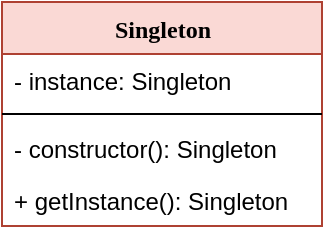 <mxfile version="14.0.5" type="device"><diagram name="Page-1" id="9f46799a-70d6-7492-0946-bef42562c5a5"><mxGraphModel dx="1374" dy="713" grid="1" gridSize="10" guides="1" tooltips="1" connect="1" arrows="1" fold="1" page="1" pageScale="1" pageWidth="1100" pageHeight="850" background="#ffffff" math="0" shadow="0"><root><mxCell id="0"/><mxCell id="1" parent="0"/><mxCell id="ZSr5cvUZmHu-_0xO7EGU-1" value="Singleton" style="swimlane;html=1;fontStyle=1;align=center;verticalAlign=top;childLayout=stackLayout;horizontal=1;startSize=26;horizontalStack=0;resizeParent=1;resizeLast=0;collapsible=1;marginBottom=0;swimlaneFillColor=#ffffff;rounded=0;shadow=0;comic=0;labelBackgroundColor=none;strokeWidth=1;fillColor=#fad9d5;fontFamily=Verdana;fontSize=12;strokeColor=#ae4132;" vertex="1" parent="1"><mxGeometry x="130" y="80" width="160" height="112" as="geometry"/></mxCell><mxCell id="ZSr5cvUZmHu-_0xO7EGU-2" value="- instance: Singleton" style="text;html=1;strokeColor=none;fillColor=none;align=left;verticalAlign=top;spacingLeft=4;spacingRight=4;whiteSpace=wrap;overflow=hidden;rotatable=0;points=[[0,0.5],[1,0.5]];portConstraint=eastwest;" vertex="1" parent="ZSr5cvUZmHu-_0xO7EGU-1"><mxGeometry y="26" width="160" height="26" as="geometry"/></mxCell><mxCell id="ZSr5cvUZmHu-_0xO7EGU-7" value="" style="line;html=1;strokeWidth=1;fillColor=none;align=left;verticalAlign=middle;spacingTop=-1;spacingLeft=3;spacingRight=3;rotatable=0;labelPosition=right;points=[];portConstraint=eastwest;" vertex="1" parent="ZSr5cvUZmHu-_0xO7EGU-1"><mxGeometry y="52" width="160" height="8" as="geometry"/></mxCell><mxCell id="ZSr5cvUZmHu-_0xO7EGU-12" value="- constructor(): Singleton" style="text;html=1;strokeColor=none;fillColor=none;align=left;verticalAlign=top;spacingLeft=4;spacingRight=4;whiteSpace=wrap;overflow=hidden;rotatable=0;points=[[0,0.5],[1,0.5]];portConstraint=eastwest;" vertex="1" parent="ZSr5cvUZmHu-_0xO7EGU-1"><mxGeometry y="60" width="160" height="26" as="geometry"/></mxCell><mxCell id="ZSr5cvUZmHu-_0xO7EGU-8" value="+ getInstance(): Singleton" style="text;html=1;strokeColor=none;fillColor=none;align=left;verticalAlign=top;spacingLeft=4;spacingRight=4;whiteSpace=wrap;overflow=hidden;rotatable=0;points=[[0,0.5],[1,0.5]];portConstraint=eastwest;" vertex="1" parent="ZSr5cvUZmHu-_0xO7EGU-1"><mxGeometry y="86" width="160" height="26" as="geometry"/></mxCell></root></mxGraphModel></diagram></mxfile>
